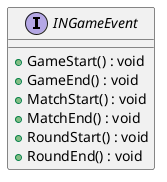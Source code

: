 @startuml
interface INGameEvent {
    + GameStart() : void
    + GameEnd() : void
    + MatchStart() : void
    + MatchEnd() : void
    + RoundStart() : void
    + RoundEnd() : void
}
@enduml
